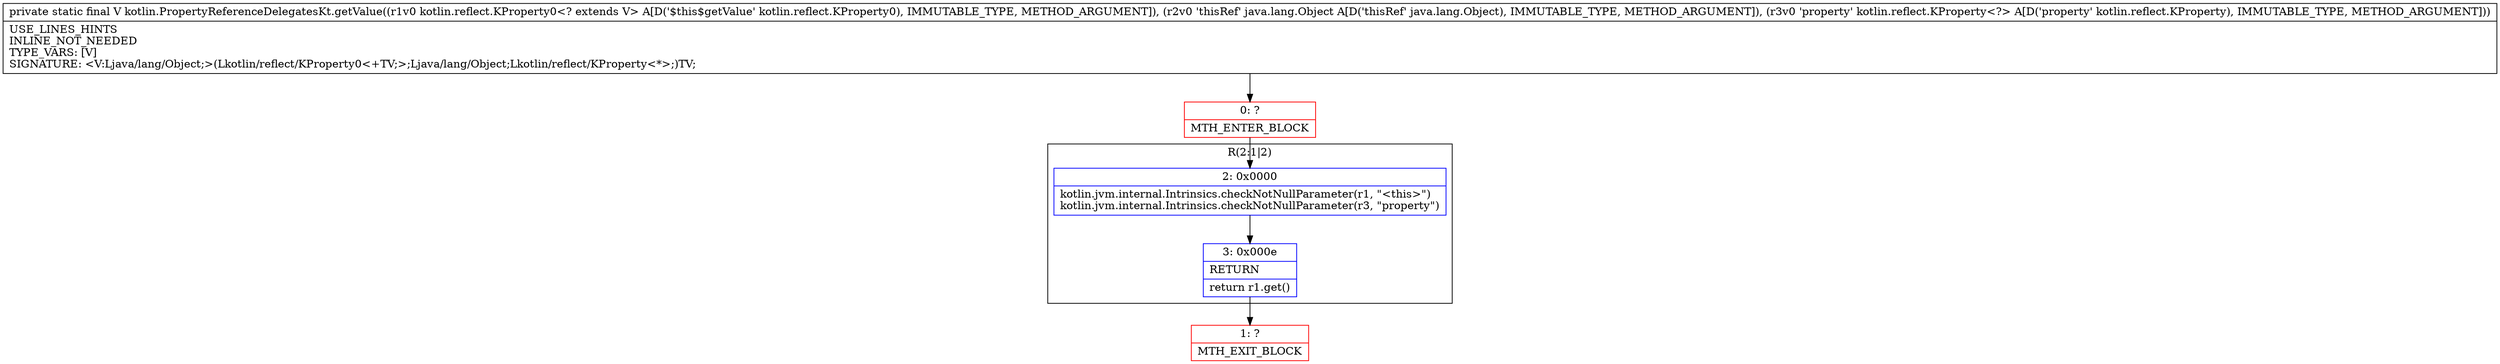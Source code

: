 digraph "CFG forkotlin.PropertyReferenceDelegatesKt.getValue(Lkotlin\/reflect\/KProperty0;Ljava\/lang\/Object;Lkotlin\/reflect\/KProperty;)Ljava\/lang\/Object;" {
subgraph cluster_Region_287652917 {
label = "R(2:1|2)";
node [shape=record,color=blue];
Node_2 [shape=record,label="{2\:\ 0x0000|kotlin.jvm.internal.Intrinsics.checkNotNullParameter(r1, \"\<this\>\")\lkotlin.jvm.internal.Intrinsics.checkNotNullParameter(r3, \"property\")\l}"];
Node_3 [shape=record,label="{3\:\ 0x000e|RETURN\l|return r1.get()\l}"];
}
Node_0 [shape=record,color=red,label="{0\:\ ?|MTH_ENTER_BLOCK\l}"];
Node_1 [shape=record,color=red,label="{1\:\ ?|MTH_EXIT_BLOCK\l}"];
MethodNode[shape=record,label="{private static final V kotlin.PropertyReferenceDelegatesKt.getValue((r1v0 kotlin.reflect.KProperty0\<? extends V\> A[D('$this$getValue' kotlin.reflect.KProperty0), IMMUTABLE_TYPE, METHOD_ARGUMENT]), (r2v0 'thisRef' java.lang.Object A[D('thisRef' java.lang.Object), IMMUTABLE_TYPE, METHOD_ARGUMENT]), (r3v0 'property' kotlin.reflect.KProperty\<?\> A[D('property' kotlin.reflect.KProperty), IMMUTABLE_TYPE, METHOD_ARGUMENT]))  | USE_LINES_HINTS\lINLINE_NOT_NEEDED\lTYPE_VARS: [V]\lSIGNATURE: \<V:Ljava\/lang\/Object;\>(Lkotlin\/reflect\/KProperty0\<+TV;\>;Ljava\/lang\/Object;Lkotlin\/reflect\/KProperty\<*\>;)TV;\l}"];
MethodNode -> Node_0;Node_2 -> Node_3;
Node_3 -> Node_1;
Node_0 -> Node_2;
}

